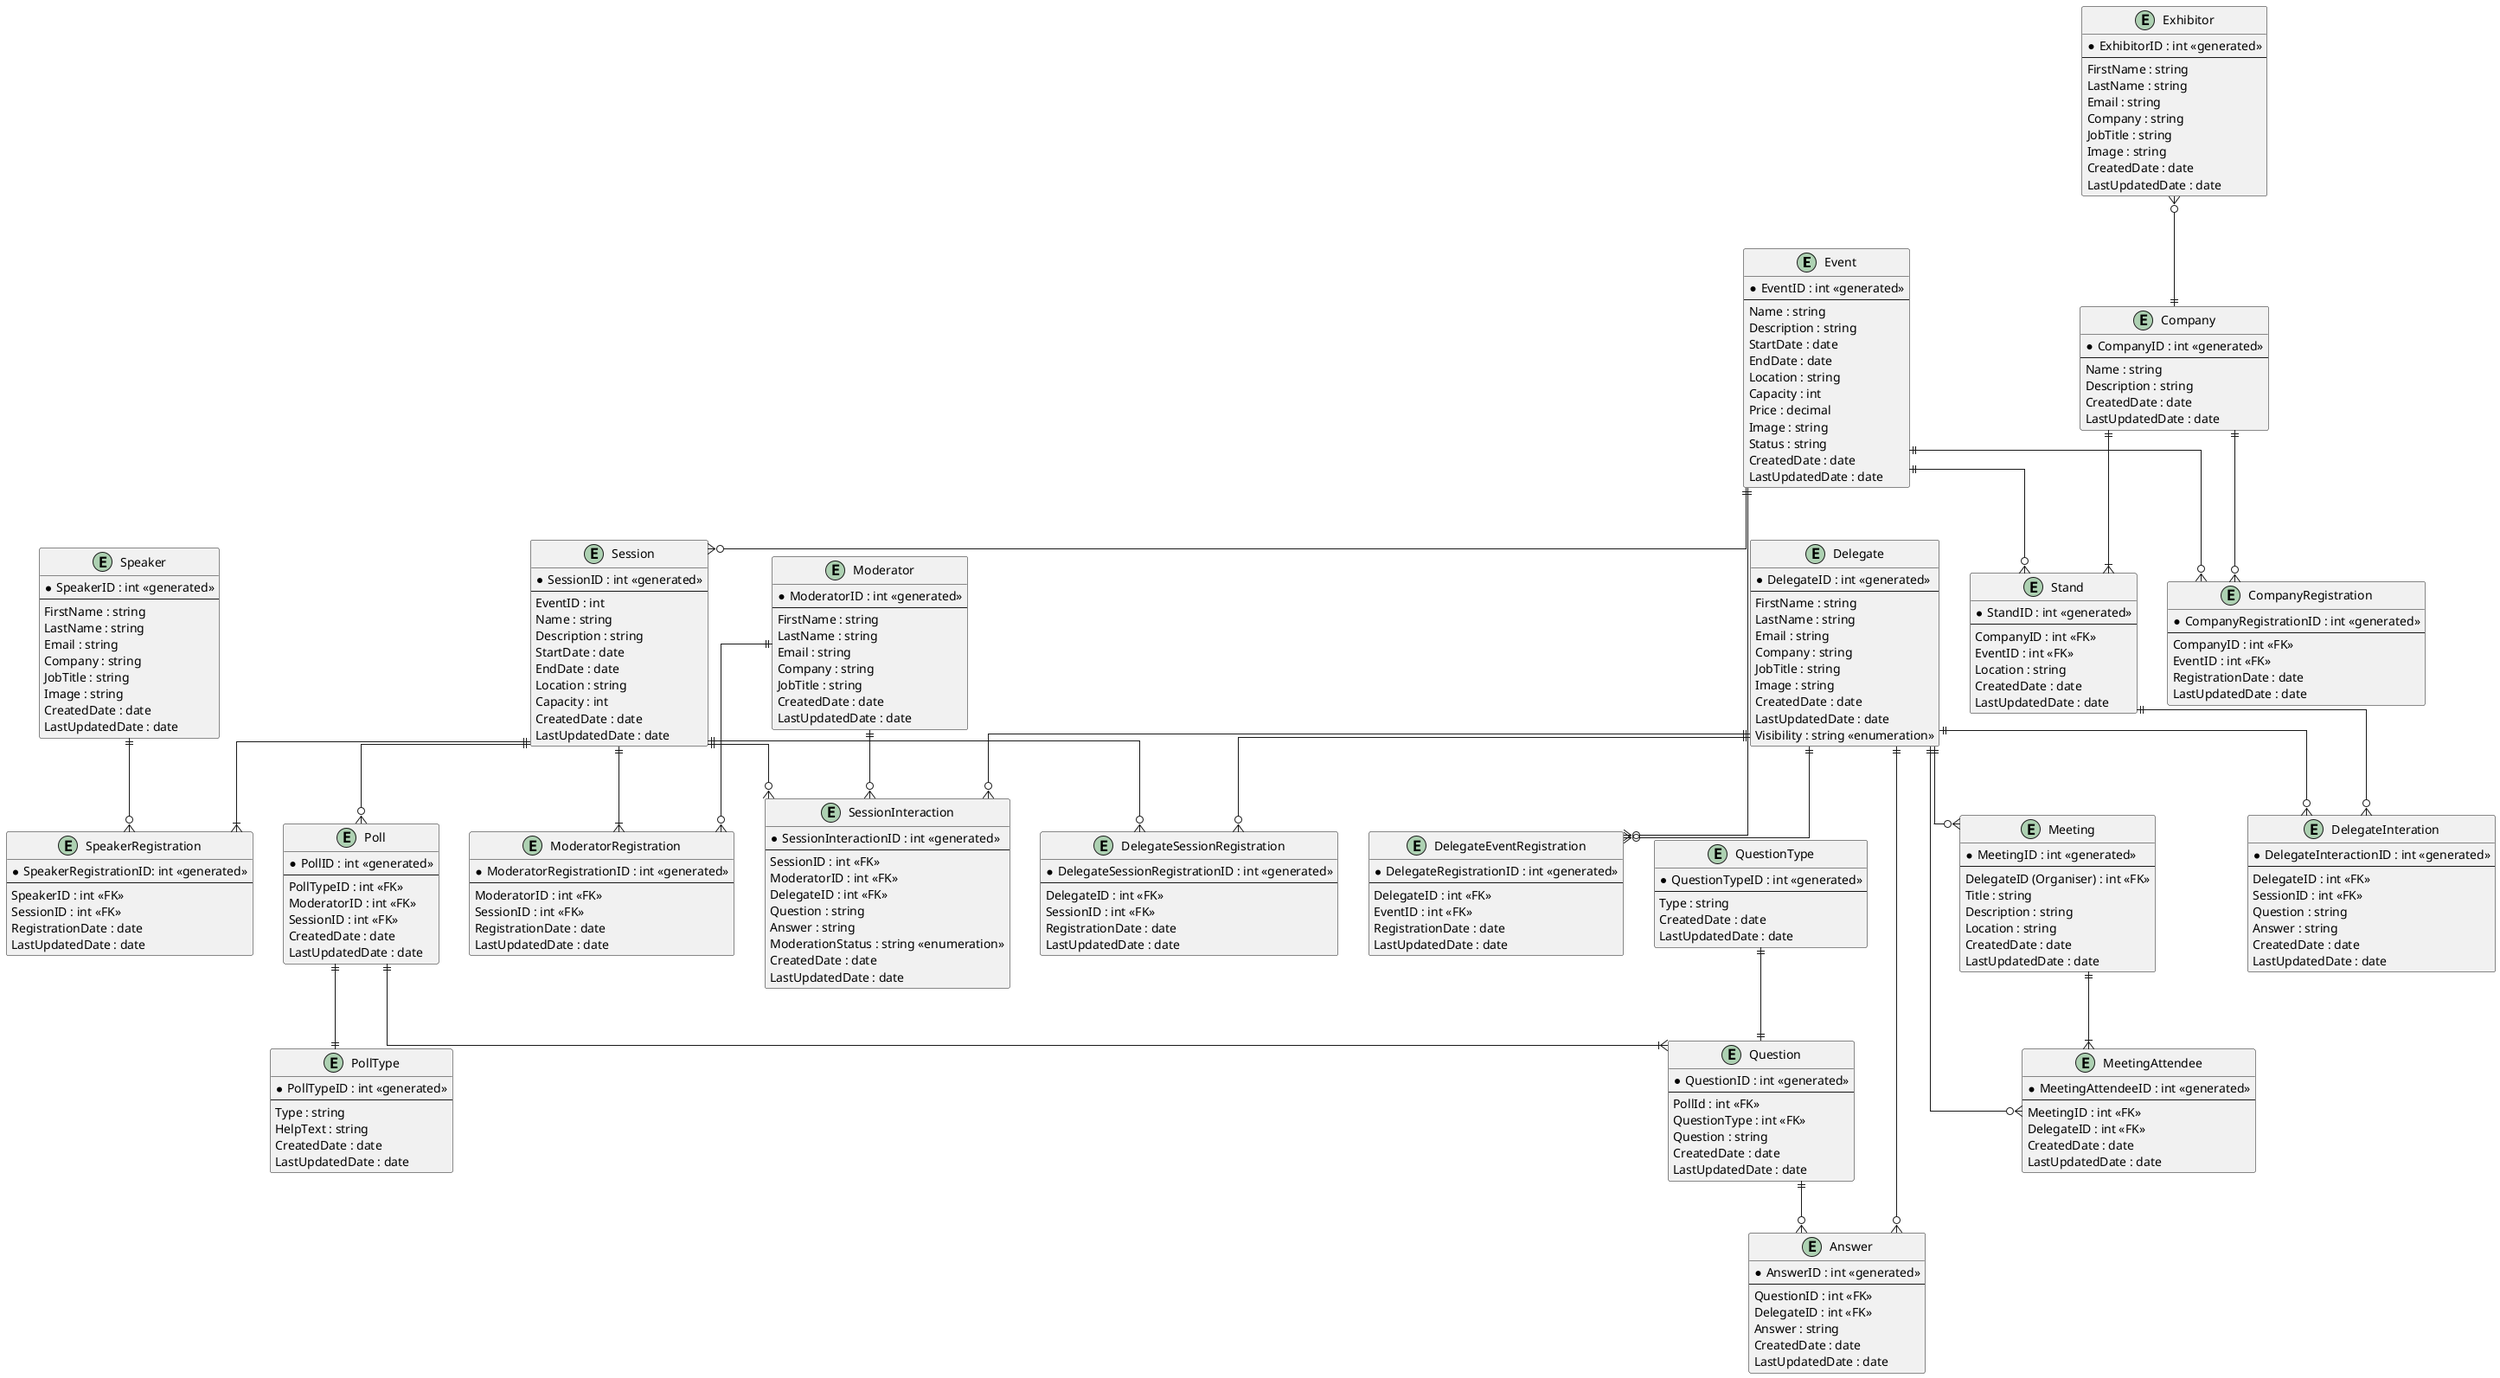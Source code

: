 @startuml EntityRelationshipDiagram

skinparam linetype ortho

/'
Glossary

Event: The event that is happening, e.g. App Development in a mobile world.
Delegates: People attending the event, sometimes on behalf of a company.
Exhibitor: A person attending the event on behalf of their company. Each Exhibitor works at one stand.
Moderator: Works in the background during a session filtering the questions sent in by delegates, for the purpose of avoiding anything unsuitable being sent to the speaker, and amalgamating similar questions into one so as to avoid repeating the same question
Session: A talk or presentation happening at the event. Several of these can happen at the same time at larger events and delegates would have to choose which ones they want to attend.  Sometimes these can require a pre-registration of interest to allow entry.
Speaker: An individual presenting the session. These can be the same as exhibitors, or they may be completely independent.
Stand: One per company at the event. These companies are ones that have paid to have a stand at the event.  Often these will be sponsors of the event looking to sell some sort of software or service to the delegates.   Multiple Exhibitors may work on one stand though.

Additional Items:

Poll: A question asked by a moderator to the delegates.  This is usually done to gauge the opinion of the delegates on a particular topic.
StandInteraction: A question asked by a delegate to an exhibitor.  This is usually done to find out more about the company or the products/services they offer.
'/

'Entities

entity "Event" as event {
    * EventID : int <<generated>>
    ---
    Name : string
    Description : string
    StartDate : date
    EndDate : date
    Location : string
    Capacity : int
    Price : decimal
    Image : string
    Status : string
    CreatedDate : date
    LastUpdatedDate : date
}

entity "Delegate" as delegate {
    * DelegateID : int <<generated>>
    ---
    FirstName : string
    LastName : string
    Email : string
    Company : string
    JobTitle : string
    Image : string
    CreatedDate : date
    LastUpdatedDate : date
    Visibility : string <<enumeration>>
}

entity "DelegateEventRegistration" as delegateregistration {
    * DelegateRegistrationID : int <<generated>>
    ---
    DelegateID : int <<FK>>
    EventID : int <<FK>>
    RegistrationDate : date
    LastUpdatedDate : date
}

entity "Company" as company {
    * CompanyID : int <<generated>>
    ---
    Name : string
    Description : string
    CreatedDate : date
    LastUpdatedDate : date
}

entity "Exhibitor" as exhibitor {
    * ExhibitorID : int <<generated>>
    ---
    FirstName : string
    LastName : string
    Email : string
    Company : string
    JobTitle : string
    Image : string
    CreatedDate : date
    LastUpdatedDate : date
}

entity "CompanyRegistration" as companyregistration {
    * CompanyRegistrationID : int <<generated>>
    ---
    CompanyID : int <<FK>>
    EventID : int <<FK>>
    RegistrationDate : date
    LastUpdatedDate : date
}

entity "Session" as session {
    * SessionID : int <<generated>>
    ---
    EventID : int
    Name : string
    Description : string
    StartDate : date
    EndDate : date
    Location : string
    Capacity : int
    CreatedDate : date
    LastUpdatedDate : date
}

entity "Speaker" as speaker {
    * SpeakerID : int <<generated>>
    ---
    FirstName : string
    LastName : string
    Email : string
    Company : string
    JobTitle : string
    Image : string
    CreatedDate : date
    LastUpdatedDate : date
}

entity "SpeakerRegistration" as speakerregistration {
    * SpeakerRegistrationID: int <<generated>>
    ---
    SpeakerID : int <<FK>>
    SessionID : int <<FK>>
    RegistrationDate : date
    LastUpdatedDate : date
}

entity "Moderator" as moderator {
    * ModeratorID : int <<generated>>
    ---
    FirstName : string
    LastName : string
    Email : string
    Company : string
    JobTitle : string
    CreatedDate : date
    LastUpdatedDate : date
}

entity "ModeratorRegistration" as moderatorregistration {
    * ModeratorRegistrationID : int <<generated>>
    ---
    ModeratorID : int <<FK>>
    SessionID : int <<FK>>
    RegistrationDate : date
    LastUpdatedDate : date
}

entity "Stand" as stand {
    * StandID : int <<generated>>
    ---
    CompanyID : int <<FK>>
    EventID : int <<FK>>
    Location : string
    CreatedDate : date
    LastUpdatedDate : date
}

entity "DelegateInteration" as delegateinteraction {
    * DelegateInteractionID : int <<generated>>
    ---
    DelegateID : int <<FK>>
    SessionID : int <<FK>>
    Question : string
    Answer : string
    CreatedDate : date
    LastUpdatedDate : date
}

entity "SessionInteraction" as sessioninteraction {
    * SessionInteractionID : int <<generated>>
    ---
    SessionID : int <<FK>>
    ModeratorID : int <<FK>>
    DelegateID : int <<FK>>
    Question : string
    Answer : string
    ModerationStatus : string <<enumeration>>
    CreatedDate : date
    LastUpdatedDate : date
}

entity "DelegateSessionRegistration" as delegatesessionregistration {
    * DelegateSessionRegistrationID : int <<generated>>
    ---
    DelegateID : int <<FK>>
    SessionID : int <<FK>>
    RegistrationDate : date
    LastUpdatedDate : date
}

entity "Poll" as poll {
    * PollID : int <<generated>>
    ---
    PollTypeID : int <<FK>>
    ModeratorID : int <<FK>>
    SessionID : int <<FK>>
    CreatedDate : date
    LastUpdatedDate : date
}

entity "Question" as question {
    * QuestionID : int <<generated>>
    ---
    PollId : int <<FK>>
    QuestionType : int <<FK>>
    Question : string
    CreatedDate : date
    LastUpdatedDate : date
}

entity "QuestionType" as questiontype {
    * QuestionTypeID : int <<generated>>
    ---
    Type : string
    CreatedDate : date
    LastUpdatedDate : date
}

entity "Answer" as answer {
    * AnswerID : int <<generated>>
    ---
    QuestionID : int <<FK>>
    DelegateID : int <<FK>>
    Answer : string
    CreatedDate : date
    LastUpdatedDate : date
}

entity "Meeting" as meeting {
    * MeetingID : int <<generated>>
    ---
    DelegateID (Organiser) : int <<FK>>
    Title : string
    Description : string
    Location : string
    CreatedDate : date
    LastUpdatedDate : date
}

entity "MeetingAttendee" as meetingattendee {
    * MeetingAttendeeID : int <<generated>>
    ---
    MeetingID : int <<FK>>
    DelegateID : int <<FK>>
    CreatedDate : date
    LastUpdatedDate : date
}

entity "PollType" as polltype {
    * PollTypeID : int <<generated>>
    ---
    Type : string
    HelpText : string
    CreatedDate : date
    LastUpdatedDate : date
}

'Associations

event ||--o{ delegateregistration
delegate ||--o{ delegateregistration

exhibitor }o--|| company
event ||--o{ companyregistration
company ||--o{ companyregistration

event ||--o{ session
speaker ||--o{ speakerregistration
session ||--|{ speakerregistration

moderator ||--o{ moderatorregistration
session ||--|{ moderatorregistration

session ||--o{ sessioninteraction
moderator ||--o{ sessioninteraction
delegate ||--o{ sessioninteraction

delegate ||--o{ delegatesessionregistration
session ||--o{ delegatesessionregistration

company ||--|{ stand
event ||--o{ stand
delegate ||--o{ delegateinteraction
stand ||--o{ delegateinteraction

poll ||--|| polltype
poll ||--|{ question
question ||--o{ answer
delegate ||--o{ answer

session ||--o{ poll

delegate ||--o{ meetingattendee
delegate ||--o{ meeting
meeting ||--|{ meetingattendee

questiontype ||--|| question

@enduml